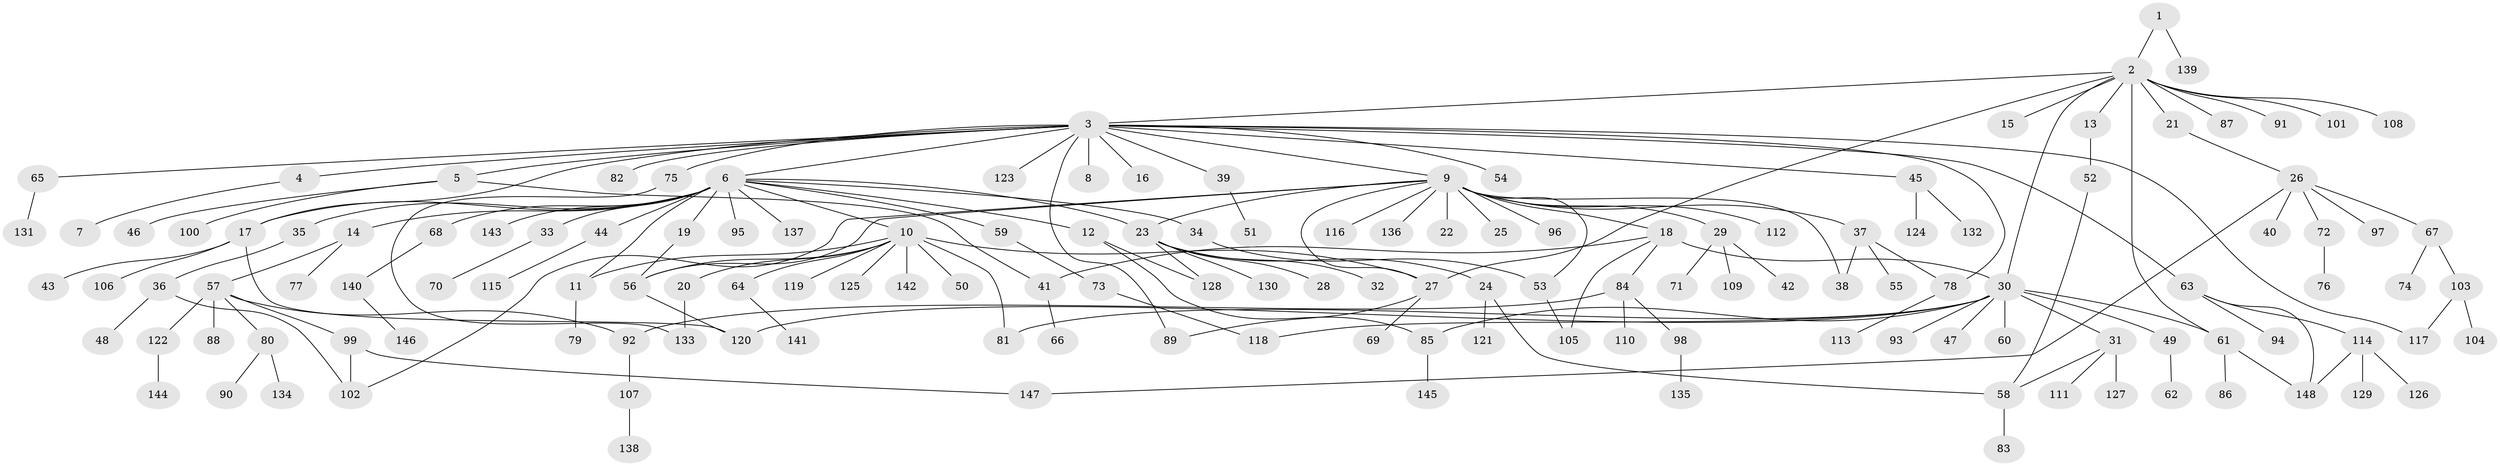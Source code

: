 // coarse degree distribution, {1: 0.45, 17: 0.016666666666666666, 9: 0.05, 5: 0.05, 2: 0.25, 3: 0.06666666666666667, 4: 0.08333333333333333, 13: 0.03333333333333333}
// Generated by graph-tools (version 1.1) at 2025/36/03/04/25 23:36:40]
// undirected, 148 vertices, 178 edges
graph export_dot {
  node [color=gray90,style=filled];
  1;
  2;
  3;
  4;
  5;
  6;
  7;
  8;
  9;
  10;
  11;
  12;
  13;
  14;
  15;
  16;
  17;
  18;
  19;
  20;
  21;
  22;
  23;
  24;
  25;
  26;
  27;
  28;
  29;
  30;
  31;
  32;
  33;
  34;
  35;
  36;
  37;
  38;
  39;
  40;
  41;
  42;
  43;
  44;
  45;
  46;
  47;
  48;
  49;
  50;
  51;
  52;
  53;
  54;
  55;
  56;
  57;
  58;
  59;
  60;
  61;
  62;
  63;
  64;
  65;
  66;
  67;
  68;
  69;
  70;
  71;
  72;
  73;
  74;
  75;
  76;
  77;
  78;
  79;
  80;
  81;
  82;
  83;
  84;
  85;
  86;
  87;
  88;
  89;
  90;
  91;
  92;
  93;
  94;
  95;
  96;
  97;
  98;
  99;
  100;
  101;
  102;
  103;
  104;
  105;
  106;
  107;
  108;
  109;
  110;
  111;
  112;
  113;
  114;
  115;
  116;
  117;
  118;
  119;
  120;
  121;
  122;
  123;
  124;
  125;
  126;
  127;
  128;
  129;
  130;
  131;
  132;
  133;
  134;
  135;
  136;
  137;
  138;
  139;
  140;
  141;
  142;
  143;
  144;
  145;
  146;
  147;
  148;
  1 -- 2;
  1 -- 139;
  2 -- 3;
  2 -- 13;
  2 -- 15;
  2 -- 21;
  2 -- 27;
  2 -- 30;
  2 -- 61;
  2 -- 87;
  2 -- 91;
  2 -- 101;
  2 -- 108;
  3 -- 4;
  3 -- 5;
  3 -- 6;
  3 -- 8;
  3 -- 9;
  3 -- 16;
  3 -- 17;
  3 -- 39;
  3 -- 45;
  3 -- 54;
  3 -- 63;
  3 -- 65;
  3 -- 75;
  3 -- 78;
  3 -- 82;
  3 -- 89;
  3 -- 117;
  3 -- 123;
  4 -- 7;
  5 -- 41;
  5 -- 46;
  5 -- 100;
  6 -- 10;
  6 -- 11;
  6 -- 12;
  6 -- 14;
  6 -- 17;
  6 -- 19;
  6 -- 23;
  6 -- 33;
  6 -- 34;
  6 -- 35;
  6 -- 44;
  6 -- 59;
  6 -- 68;
  6 -- 95;
  6 -- 137;
  6 -- 143;
  9 -- 18;
  9 -- 22;
  9 -- 23;
  9 -- 25;
  9 -- 27;
  9 -- 29;
  9 -- 37;
  9 -- 38;
  9 -- 53;
  9 -- 56;
  9 -- 96;
  9 -- 102;
  9 -- 112;
  9 -- 116;
  9 -- 136;
  10 -- 11;
  10 -- 20;
  10 -- 27;
  10 -- 50;
  10 -- 56;
  10 -- 64;
  10 -- 81;
  10 -- 119;
  10 -- 125;
  10 -- 142;
  11 -- 79;
  12 -- 85;
  12 -- 128;
  13 -- 52;
  14 -- 57;
  14 -- 77;
  17 -- 43;
  17 -- 106;
  17 -- 120;
  18 -- 30;
  18 -- 41;
  18 -- 84;
  18 -- 105;
  19 -- 56;
  20 -- 133;
  21 -- 26;
  23 -- 24;
  23 -- 28;
  23 -- 32;
  23 -- 128;
  23 -- 130;
  24 -- 58;
  24 -- 121;
  26 -- 40;
  26 -- 67;
  26 -- 72;
  26 -- 97;
  26 -- 147;
  27 -- 69;
  27 -- 89;
  29 -- 42;
  29 -- 71;
  29 -- 109;
  30 -- 31;
  30 -- 47;
  30 -- 49;
  30 -- 60;
  30 -- 61;
  30 -- 81;
  30 -- 85;
  30 -- 93;
  30 -- 118;
  30 -- 120;
  31 -- 58;
  31 -- 111;
  31 -- 127;
  33 -- 70;
  34 -- 53;
  35 -- 36;
  36 -- 48;
  36 -- 102;
  37 -- 38;
  37 -- 55;
  37 -- 78;
  39 -- 51;
  41 -- 66;
  44 -- 115;
  45 -- 124;
  45 -- 132;
  49 -- 62;
  52 -- 58;
  53 -- 105;
  56 -- 120;
  57 -- 80;
  57 -- 88;
  57 -- 92;
  57 -- 99;
  57 -- 122;
  58 -- 83;
  59 -- 73;
  61 -- 86;
  61 -- 148;
  63 -- 94;
  63 -- 114;
  63 -- 148;
  64 -- 141;
  65 -- 131;
  67 -- 74;
  67 -- 103;
  68 -- 140;
  72 -- 76;
  73 -- 118;
  75 -- 133;
  78 -- 113;
  80 -- 90;
  80 -- 134;
  84 -- 92;
  84 -- 98;
  84 -- 110;
  85 -- 145;
  92 -- 107;
  98 -- 135;
  99 -- 102;
  99 -- 147;
  103 -- 104;
  103 -- 117;
  107 -- 138;
  114 -- 126;
  114 -- 129;
  114 -- 148;
  122 -- 144;
  140 -- 146;
}
